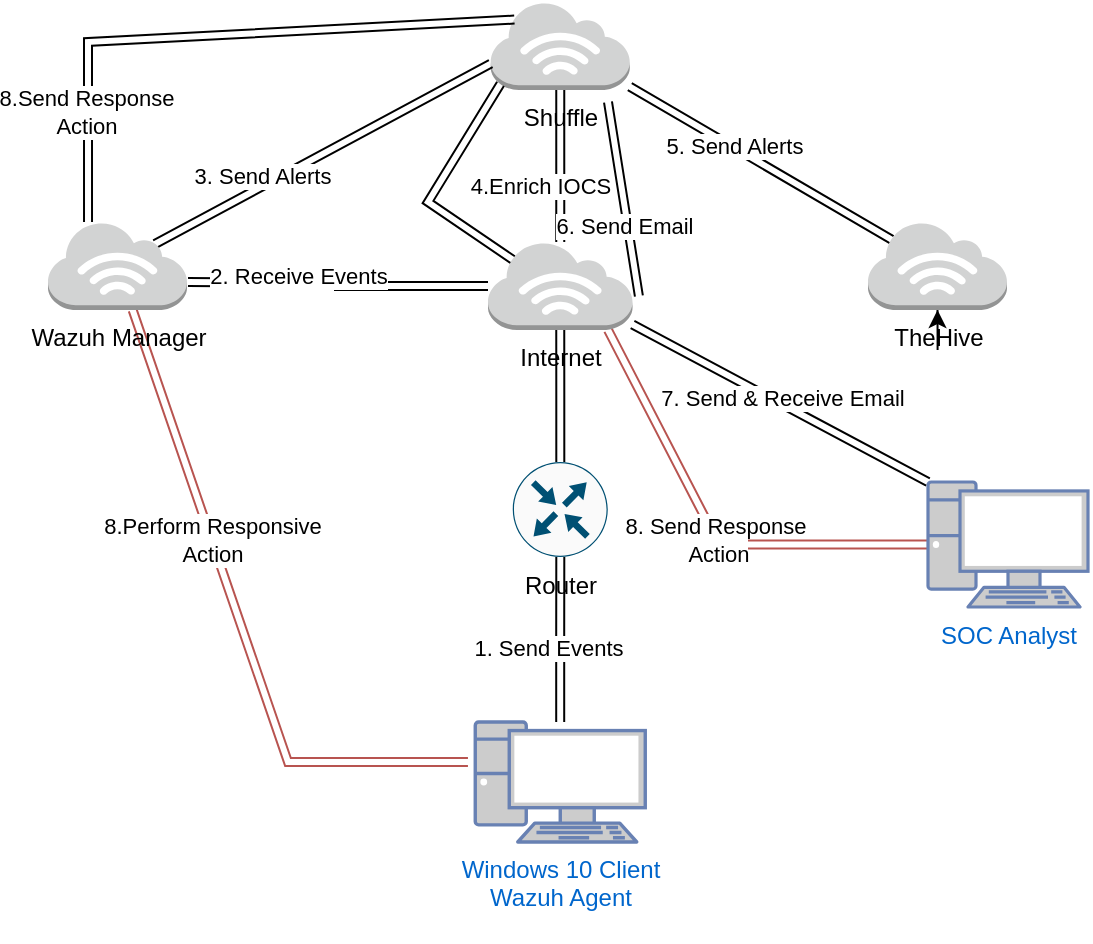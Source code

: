 <mxfile version="24.4.4" type="github">
  <diagram name="Page-1" id="AONNASwHGbtUYUmjS9xI">
    <mxGraphModel dx="880" dy="460" grid="1" gridSize="10" guides="1" tooltips="1" connect="1" arrows="1" fold="1" page="1" pageScale="1" pageWidth="850" pageHeight="1100" math="0" shadow="0">
      <root>
        <mxCell id="0" />
        <mxCell id="1" parent="0" />
        <mxCell id="a0mYmo2WMuD1lnYN7sBZ-10" style="edgeStyle=orthogonalEdgeStyle;rounded=0;orthogonalLoop=1;jettySize=auto;html=1;shape=link;" edge="1" parent="1" source="a0mYmo2WMuD1lnYN7sBZ-1" target="a0mYmo2WMuD1lnYN7sBZ-2">
          <mxGeometry relative="1" as="geometry">
            <mxPoint x="442.5" y="300" as="targetPoint" />
          </mxGeometry>
        </mxCell>
        <mxCell id="a0mYmo2WMuD1lnYN7sBZ-11" value="1. Send Events" style="edgeLabel;html=1;align=center;verticalAlign=middle;resizable=0;points=[];" vertex="1" connectable="0" parent="a0mYmo2WMuD1lnYN7sBZ-10">
          <mxGeometry x="-0.09" relative="1" as="geometry">
            <mxPoint x="-6" as="offset" />
          </mxGeometry>
        </mxCell>
        <mxCell id="a0mYmo2WMuD1lnYN7sBZ-1" value="Windows 10 Client&lt;div&gt;Wazuh Agent&lt;/div&gt;&lt;div&gt;&lt;br&gt;&lt;/div&gt;" style="fontColor=#0066CC;verticalAlign=top;verticalLabelPosition=bottom;labelPosition=center;align=center;html=1;outlineConnect=0;fillColor=#CCCCCC;strokeColor=#6881B3;gradientColor=none;gradientDirection=north;strokeWidth=2;shape=mxgraph.networks.pc;" vertex="1" parent="1">
          <mxGeometry x="353.63" y="360" width="85" height="60" as="geometry" />
        </mxCell>
        <mxCell id="a0mYmo2WMuD1lnYN7sBZ-2" value="Router" style="sketch=0;points=[[0.5,0,0],[1,0.5,0],[0.5,1,0],[0,0.5,0],[0.145,0.145,0],[0.856,0.145,0],[0.855,0.856,0],[0.145,0.855,0]];verticalLabelPosition=bottom;html=1;verticalAlign=top;aspect=fixed;align=center;pointerEvents=1;shape=mxgraph.cisco19.rect;prIcon=router;fillColor=#FAFAFA;strokeColor=#005073;" vertex="1" parent="1">
          <mxGeometry x="372.38" y="230" width="47.5" height="47.5" as="geometry" />
        </mxCell>
        <mxCell id="a0mYmo2WMuD1lnYN7sBZ-18" style="edgeStyle=orthogonalEdgeStyle;rounded=0;orthogonalLoop=1;jettySize=auto;html=1;shape=link;" edge="1" parent="1" source="a0mYmo2WMuD1lnYN7sBZ-4" target="a0mYmo2WMuD1lnYN7sBZ-7">
          <mxGeometry relative="1" as="geometry" />
        </mxCell>
        <mxCell id="a0mYmo2WMuD1lnYN7sBZ-22" value="4.Enrich IOCS" style="edgeLabel;html=1;align=center;verticalAlign=middle;resizable=0;points=[];" vertex="1" connectable="0" parent="a0mYmo2WMuD1lnYN7sBZ-18">
          <mxGeometry x="0.263" y="-1" relative="1" as="geometry">
            <mxPoint x="-9" as="offset" />
          </mxGeometry>
        </mxCell>
        <mxCell id="a0mYmo2WMuD1lnYN7sBZ-23" style="rounded=0;orthogonalLoop=1;jettySize=auto;html=1;shape=link;entryX=0.17;entryY=0.2;entryDx=0;entryDy=0;entryPerimeter=0;" edge="1" parent="1" source="a0mYmo2WMuD1lnYN7sBZ-4" target="a0mYmo2WMuD1lnYN7sBZ-6">
          <mxGeometry relative="1" as="geometry">
            <mxPoint x="550" y="90" as="targetPoint" />
          </mxGeometry>
        </mxCell>
        <mxCell id="a0mYmo2WMuD1lnYN7sBZ-24" value="5. Send Alerts" style="edgeLabel;html=1;align=center;verticalAlign=middle;resizable=0;points=[];" vertex="1" connectable="0" parent="a0mYmo2WMuD1lnYN7sBZ-23">
          <mxGeometry x="-0.209" y="1" relative="1" as="geometry">
            <mxPoint as="offset" />
          </mxGeometry>
        </mxCell>
        <mxCell id="a0mYmo2WMuD1lnYN7sBZ-25" style="rounded=0;orthogonalLoop=1;jettySize=auto;html=1;entryX=0.77;entryY=0.25;entryDx=0;entryDy=0;entryPerimeter=0;shape=link;" edge="1" parent="1">
          <mxGeometry relative="1" as="geometry">
            <mxPoint x="435.442" y="147" as="targetPoint" />
            <mxPoint x="420" y="50" as="sourcePoint" />
          </mxGeometry>
        </mxCell>
        <mxCell id="a0mYmo2WMuD1lnYN7sBZ-26" value="6. Send Email" style="edgeLabel;html=1;align=center;verticalAlign=middle;resizable=0;points=[];" vertex="1" connectable="0" parent="a0mYmo2WMuD1lnYN7sBZ-25">
          <mxGeometry x="0.272" y="-2" relative="1" as="geometry">
            <mxPoint as="offset" />
          </mxGeometry>
        </mxCell>
        <mxCell id="a0mYmo2WMuD1lnYN7sBZ-4" value="Shuffle" style="outlineConnect=0;dashed=0;verticalLabelPosition=bottom;verticalAlign=top;align=center;html=1;shape=mxgraph.aws3.internet_3;fillColor=#D2D3D3;gradientColor=none;" vertex="1" parent="1">
          <mxGeometry x="361.38" width="69.5" height="44" as="geometry" />
        </mxCell>
        <mxCell id="a0mYmo2WMuD1lnYN7sBZ-17" style="rounded=0;orthogonalLoop=1;jettySize=auto;html=1;entryX=0;entryY=0.7;entryDx=0;entryDy=0;entryPerimeter=0;shape=link;exitX=0.77;exitY=0.25;exitDx=0;exitDy=0;exitPerimeter=0;" edge="1" parent="1" source="a0mYmo2WMuD1lnYN7sBZ-5" target="a0mYmo2WMuD1lnYN7sBZ-4">
          <mxGeometry relative="1" as="geometry">
            <mxPoint x="320" y="20" as="targetPoint" />
          </mxGeometry>
        </mxCell>
        <mxCell id="a0mYmo2WMuD1lnYN7sBZ-20" value="3. Send Alerts" style="edgeLabel;html=1;align=center;verticalAlign=middle;resizable=0;points=[];" vertex="1" connectable="0" parent="a0mYmo2WMuD1lnYN7sBZ-17">
          <mxGeometry x="-0.332" y="6" relative="1" as="geometry">
            <mxPoint y="1" as="offset" />
          </mxGeometry>
        </mxCell>
        <mxCell id="a0mYmo2WMuD1lnYN7sBZ-41" style="rounded=0;orthogonalLoop=1;jettySize=auto;html=1;shape=link;entryX=-0.043;entryY=0.333;entryDx=0;entryDy=0;entryPerimeter=0;fillColor=#f8cecc;strokeColor=#B85450;" edge="1" parent="1" source="a0mYmo2WMuD1lnYN7sBZ-5" target="a0mYmo2WMuD1lnYN7sBZ-1">
          <mxGeometry relative="1" as="geometry">
            <mxPoint x="340" y="380" as="targetPoint" />
            <mxPoint x="220" y="140" as="sourcePoint" />
            <Array as="points">
              <mxPoint x="260" y="380" />
            </Array>
          </mxGeometry>
        </mxCell>
        <mxCell id="a0mYmo2WMuD1lnYN7sBZ-42" value="8.Perform Responsive&lt;div&gt;Action&lt;/div&gt;" style="edgeLabel;html=1;align=center;verticalAlign=middle;resizable=0;points=[];" vertex="1" connectable="0" parent="a0mYmo2WMuD1lnYN7sBZ-41">
          <mxGeometry x="-0.268" relative="1" as="geometry">
            <mxPoint y="1" as="offset" />
          </mxGeometry>
        </mxCell>
        <mxCell id="a0mYmo2WMuD1lnYN7sBZ-5" value="Wazuh Manager" style="outlineConnect=0;dashed=0;verticalLabelPosition=bottom;verticalAlign=top;align=center;html=1;shape=mxgraph.aws3.internet_3;fillColor=#D2D3D3;gradientColor=none;" vertex="1" parent="1">
          <mxGeometry x="140" y="110" width="69.5" height="44" as="geometry" />
        </mxCell>
        <mxCell id="a0mYmo2WMuD1lnYN7sBZ-6" value="TheHive" style="outlineConnect=0;dashed=0;verticalLabelPosition=bottom;verticalAlign=top;align=center;html=1;shape=mxgraph.aws3.internet_3;fillColor=#D2D3D3;gradientColor=none;" vertex="1" parent="1">
          <mxGeometry x="550" y="110" width="69.5" height="44" as="geometry" />
        </mxCell>
        <mxCell id="a0mYmo2WMuD1lnYN7sBZ-13" style="edgeStyle=orthogonalEdgeStyle;rounded=0;orthogonalLoop=1;jettySize=auto;html=1;shape=link;" edge="1" parent="1" source="a0mYmo2WMuD1lnYN7sBZ-7">
          <mxGeometry relative="1" as="geometry">
            <mxPoint x="210" y="140" as="targetPoint" />
          </mxGeometry>
        </mxCell>
        <mxCell id="a0mYmo2WMuD1lnYN7sBZ-14" value="2. Receive Events" style="edgeLabel;html=1;align=center;verticalAlign=middle;resizable=0;points=[];" vertex="1" connectable="0" parent="a0mYmo2WMuD1lnYN7sBZ-13">
          <mxGeometry x="0.282" y="-4" relative="1" as="geometry">
            <mxPoint as="offset" />
          </mxGeometry>
        </mxCell>
        <mxCell id="a0mYmo2WMuD1lnYN7sBZ-30" style="rounded=0;orthogonalLoop=1;jettySize=auto;html=1;shape=link;fillColor=#f8cecc;strokeColor=#b85450;" edge="1" parent="1">
          <mxGeometry relative="1" as="geometry">
            <mxPoint x="480" y="280" as="targetPoint" />
            <mxPoint x="420.003" y="164" as="sourcePoint" />
          </mxGeometry>
        </mxCell>
        <mxCell id="a0mYmo2WMuD1lnYN7sBZ-31" value="8. Send Response&amp;nbsp;&lt;div&gt;Action&lt;/div&gt;" style="edgeLabel;html=1;align=center;verticalAlign=middle;resizable=0;points=[];" vertex="1" connectable="0" parent="a0mYmo2WMuD1lnYN7sBZ-30">
          <mxGeometry x="0.815" y="1" relative="1" as="geometry">
            <mxPoint x="-1" as="offset" />
          </mxGeometry>
        </mxCell>
        <mxCell id="a0mYmo2WMuD1lnYN7sBZ-7" value="Internet" style="outlineConnect=0;dashed=0;verticalLabelPosition=bottom;verticalAlign=top;align=center;html=1;shape=mxgraph.aws3.internet_3;fillColor=#D2D3D3;gradientColor=none;" vertex="1" parent="1">
          <mxGeometry x="360" y="120" width="72.25" height="44" as="geometry" />
        </mxCell>
        <mxCell id="a0mYmo2WMuD1lnYN7sBZ-8" style="edgeStyle=orthogonalEdgeStyle;rounded=0;orthogonalLoop=1;jettySize=auto;html=1;exitX=0.5;exitY=1;exitDx=0;exitDy=0;exitPerimeter=0;" edge="1" parent="1" source="a0mYmo2WMuD1lnYN7sBZ-6" target="a0mYmo2WMuD1lnYN7sBZ-6">
          <mxGeometry relative="1" as="geometry" />
        </mxCell>
        <mxCell id="a0mYmo2WMuD1lnYN7sBZ-32" style="edgeStyle=orthogonalEdgeStyle;rounded=0;orthogonalLoop=1;jettySize=auto;html=1;shape=link;fillColor=#f8cecc;strokeColor=#b85450;" edge="1" parent="1" source="a0mYmo2WMuD1lnYN7sBZ-9">
          <mxGeometry relative="1" as="geometry">
            <mxPoint x="490" y="271.25" as="targetPoint" />
          </mxGeometry>
        </mxCell>
        <mxCell id="a0mYmo2WMuD1lnYN7sBZ-9" value="&lt;div&gt;SOC Analyst&lt;/div&gt;" style="fontColor=#0066CC;verticalAlign=top;verticalLabelPosition=bottom;labelPosition=center;align=center;html=1;outlineConnect=0;fillColor=#CCCCCC;strokeColor=#6881B3;gradientColor=none;gradientDirection=north;strokeWidth=2;shape=mxgraph.networks.pc;" vertex="1" parent="1">
          <mxGeometry x="580" y="240" width="80" height="62.5" as="geometry" />
        </mxCell>
        <mxCell id="a0mYmo2WMuD1lnYN7sBZ-12" style="edgeStyle=orthogonalEdgeStyle;rounded=0;orthogonalLoop=1;jettySize=auto;html=1;entryX=0.5;entryY=1;entryDx=0;entryDy=0;entryPerimeter=0;shape=link;" edge="1" parent="1" source="a0mYmo2WMuD1lnYN7sBZ-2" target="a0mYmo2WMuD1lnYN7sBZ-7">
          <mxGeometry relative="1" as="geometry" />
        </mxCell>
        <mxCell id="a0mYmo2WMuD1lnYN7sBZ-27" style="rounded=0;orthogonalLoop=1;jettySize=auto;html=1;entryX=0;entryY=0;entryDx=0;entryDy=0;entryPerimeter=0;shape=link;" edge="1" parent="1" source="a0mYmo2WMuD1lnYN7sBZ-7" target="a0mYmo2WMuD1lnYN7sBZ-9">
          <mxGeometry relative="1" as="geometry" />
        </mxCell>
        <mxCell id="a0mYmo2WMuD1lnYN7sBZ-28" value="7. Send &amp;amp; Receive Email" style="edgeLabel;html=1;align=center;verticalAlign=middle;resizable=0;points=[];" vertex="1" connectable="0" parent="a0mYmo2WMuD1lnYN7sBZ-27">
          <mxGeometry x="-0.111" y="-2" relative="1" as="geometry">
            <mxPoint x="10" as="offset" />
          </mxGeometry>
        </mxCell>
        <mxCell id="a0mYmo2WMuD1lnYN7sBZ-37" style="rounded=0;orthogonalLoop=1;jettySize=auto;html=1;entryX=0.17;entryY=0.2;entryDx=0;entryDy=0;entryPerimeter=0;shape=link;exitX=0.288;exitY=0;exitDx=0;exitDy=0;exitPerimeter=0;" edge="1" parent="1" source="a0mYmo2WMuD1lnYN7sBZ-5" target="a0mYmo2WMuD1lnYN7sBZ-4">
          <mxGeometry relative="1" as="geometry">
            <Array as="points">
              <mxPoint x="160" y="20" />
            </Array>
          </mxGeometry>
        </mxCell>
        <mxCell id="a0mYmo2WMuD1lnYN7sBZ-38" value="8.Send Response&lt;div&gt;Action&lt;/div&gt;" style="edgeLabel;html=1;align=center;verticalAlign=middle;resizable=0;points=[];" vertex="1" connectable="0" parent="a0mYmo2WMuD1lnYN7sBZ-37">
          <mxGeometry x="-0.637" y="1" relative="1" as="geometry">
            <mxPoint as="offset" />
          </mxGeometry>
        </mxCell>
        <mxCell id="a0mYmo2WMuD1lnYN7sBZ-39" style="rounded=0;orthogonalLoop=1;jettySize=auto;html=1;entryX=0.07;entryY=0.93;entryDx=0;entryDy=0;entryPerimeter=0;shape=link;exitX=0.17;exitY=0.2;exitDx=0;exitDy=0;exitPerimeter=0;" edge="1" parent="1" source="a0mYmo2WMuD1lnYN7sBZ-7" target="a0mYmo2WMuD1lnYN7sBZ-4">
          <mxGeometry relative="1" as="geometry">
            <Array as="points">
              <mxPoint x="330" y="100" />
            </Array>
          </mxGeometry>
        </mxCell>
      </root>
    </mxGraphModel>
  </diagram>
</mxfile>
